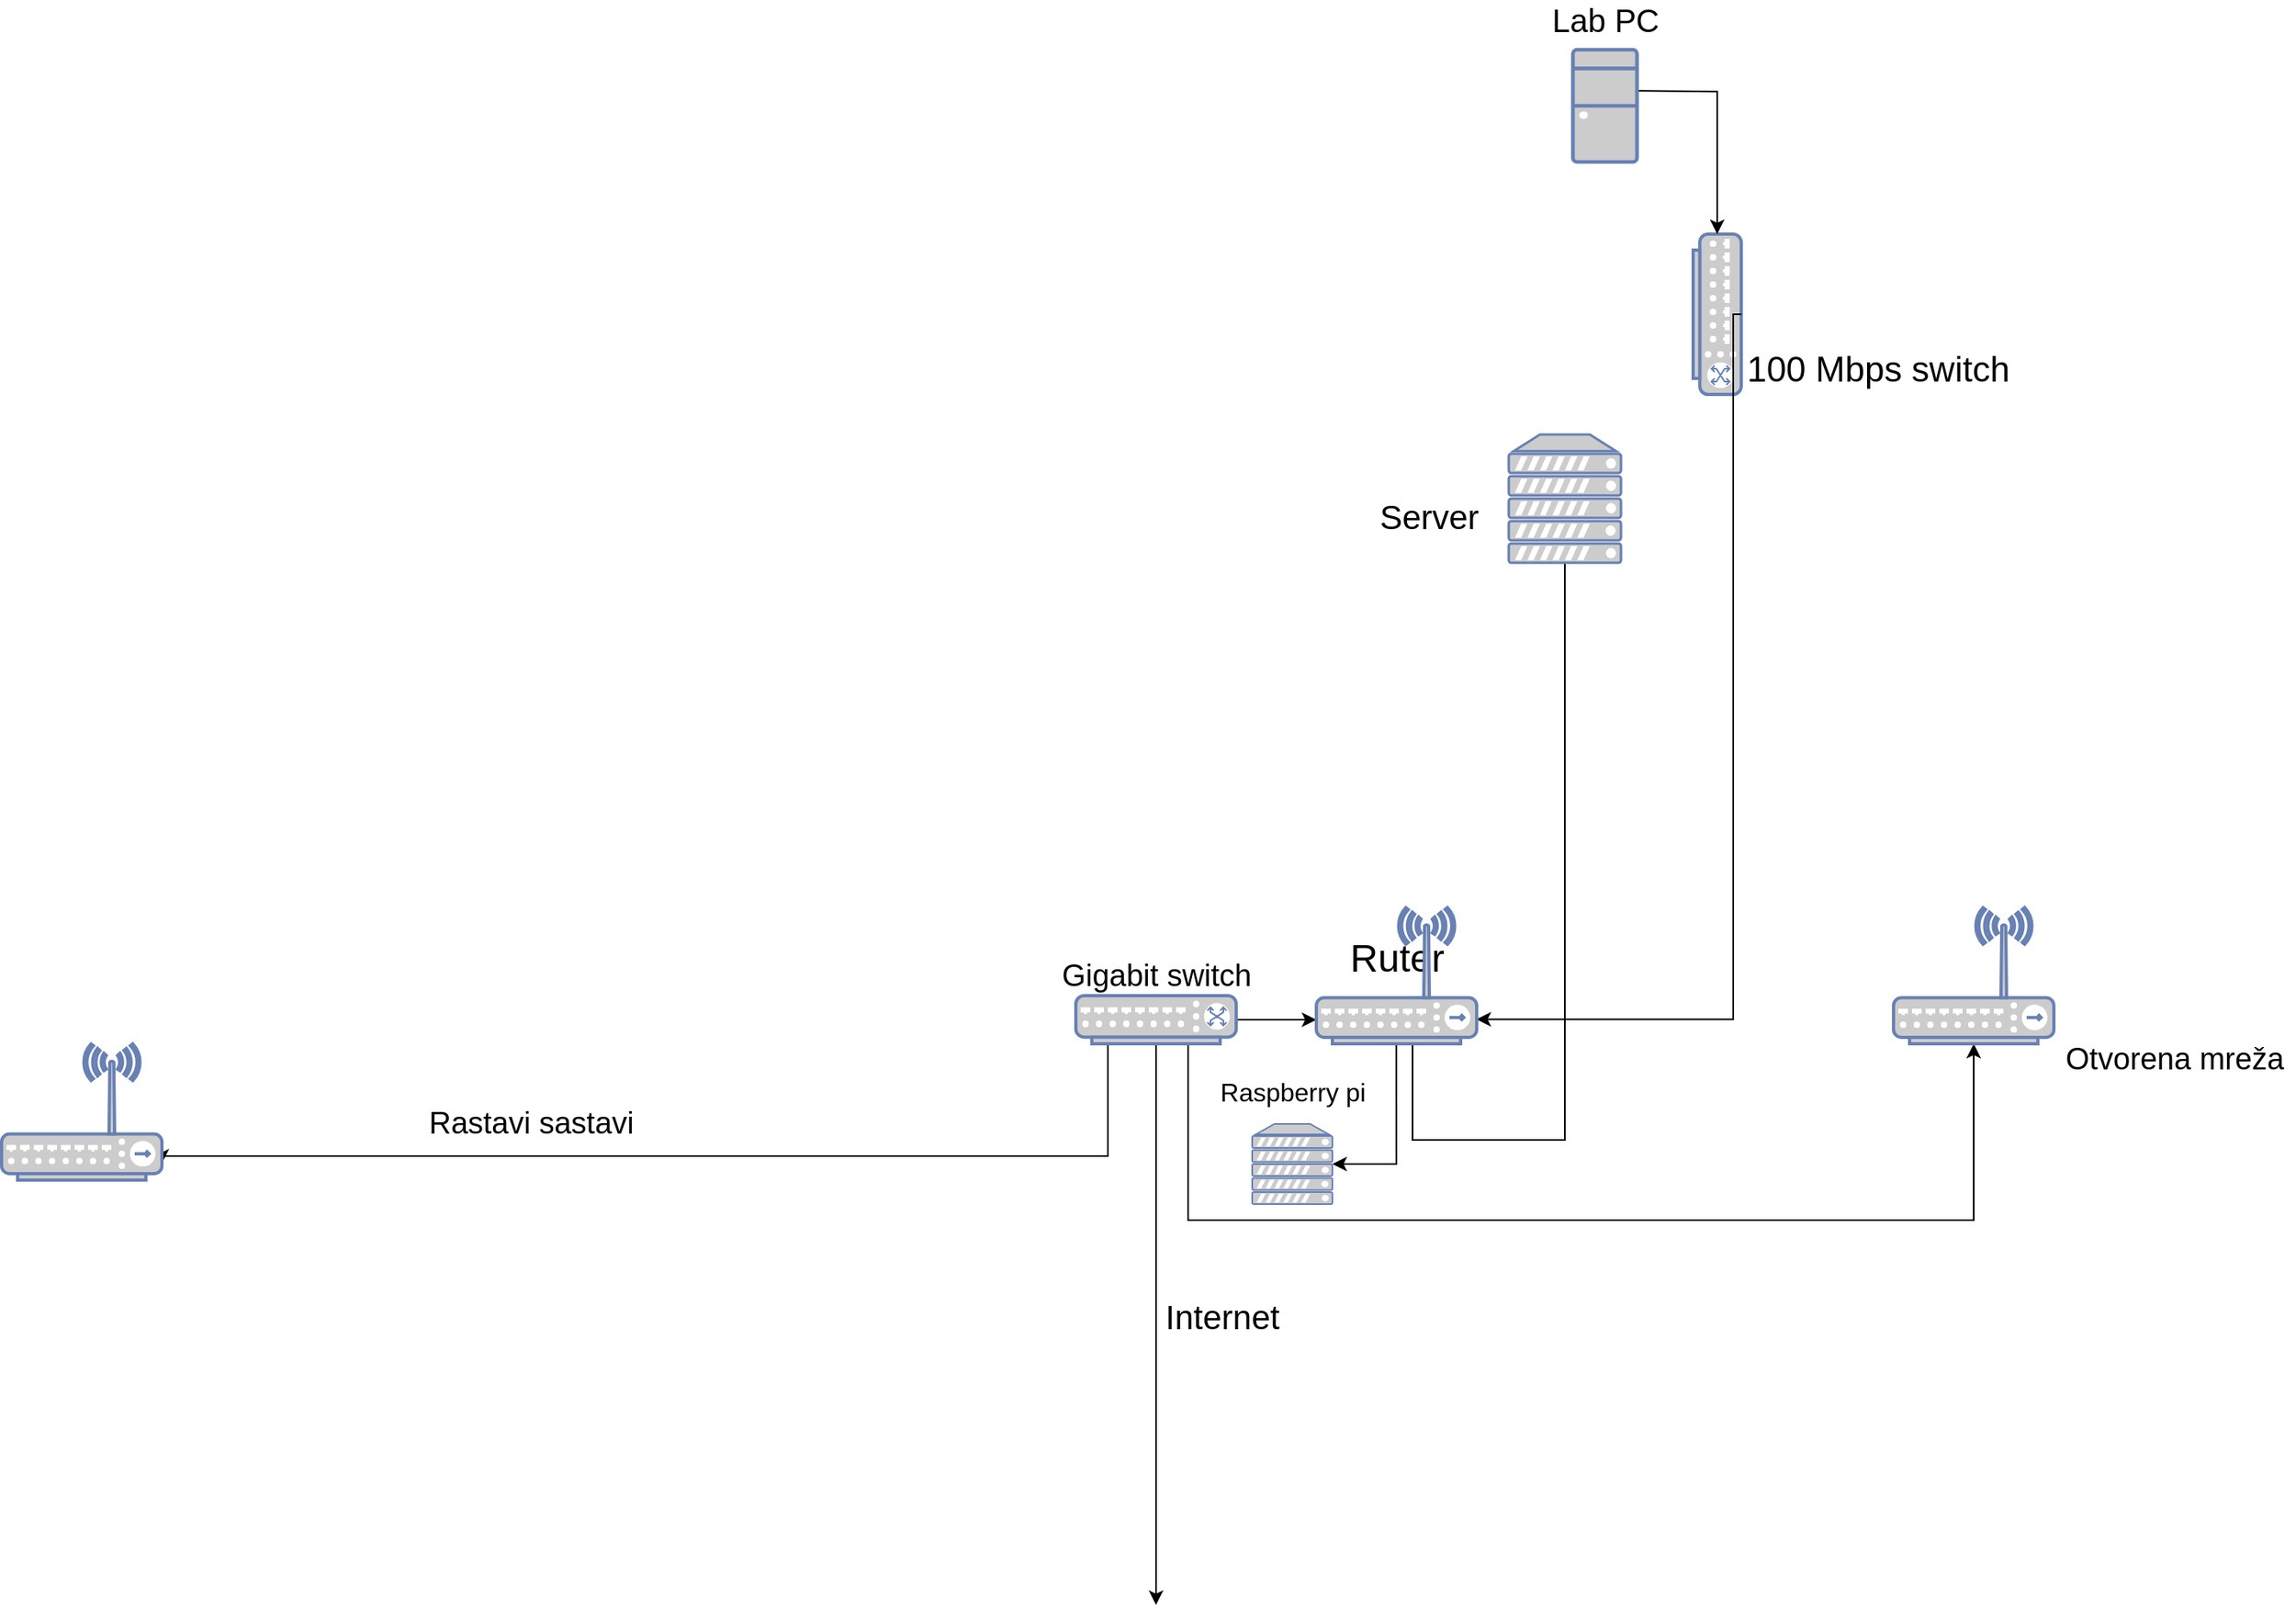 <mxfile version="12.4.8"><diagram id="7PAfIbRZjnuP033Vc3JS" name="Page-1"><mxGraphModel dx="1755" dy="1298" grid="1" gridSize="10" guides="1" tooltips="1" connect="1" arrows="1" fold="1" page="1" pageScale="1" pageWidth="1100" pageHeight="850" math="0" shadow="0"><root><mxCell id="0"/><mxCell id="1" parent="0"/><mxCell id="ZdeFFG105PMU2DBEKBZE-13" value="" style="edgeStyle=orthogonalEdgeStyle;rounded=0;orthogonalLoop=1;jettySize=auto;html=1;" edge="1" parent="1" source="ZdeFFG105PMU2DBEKBZE-1"><mxGeometry relative="1" as="geometry"><mxPoint x="840" y="705" as="targetPoint"/></mxGeometry></mxCell><mxCell id="ZdeFFG105PMU2DBEKBZE-24" value="" style="edgeStyle=orthogonalEdgeStyle;rounded=0;orthogonalLoop=1;jettySize=auto;html=1;" edge="1" parent="1" target="ZdeFFG105PMU2DBEKBZE-22"><mxGeometry relative="1" as="geometry"><mxPoint x="889.857" y="720" as="sourcePoint"/><mxPoint x="890" y="800.0" as="targetPoint"/><Array as="points"><mxPoint x="890" y="795"/></Array></mxGeometry></mxCell><mxCell id="ZdeFFG105PMU2DBEKBZE-3" value="" style="fontColor=#0066CC;verticalAlign=top;verticalLabelPosition=bottom;labelPosition=center;align=center;html=1;outlineConnect=0;fillColor=#CCCCCC;strokeColor=#6881B3;gradientColor=none;gradientDirection=north;strokeWidth=2;shape=mxgraph.networks.switch;rotation=90;" vertex="1" parent="1"><mxGeometry x="1040" y="250" width="100" height="30" as="geometry"/></mxCell><mxCell id="ZdeFFG105PMU2DBEKBZE-11" value="" style="edgeStyle=orthogonalEdgeStyle;rounded=0;orthogonalLoop=1;jettySize=auto;html=1;" edge="1" parent="1" target="ZdeFFG105PMU2DBEKBZE-3"><mxGeometry relative="1" as="geometry"><mxPoint x="1040" y="125.571" as="sourcePoint"/><mxPoint x="720" y="240" as="targetPoint"/></mxGeometry></mxCell><mxCell id="ZdeFFG105PMU2DBEKBZE-35" value="&lt;font style=&quot;font-size: 20px&quot;&gt;Lab PC&lt;/font&gt;" style="text;html=1;align=center;verticalAlign=middle;resizable=0;points=[];labelBackgroundColor=#ffffff;" vertex="1" connectable="0" parent="ZdeFFG105PMU2DBEKBZE-11"><mxGeometry x="-0.214" y="-5" relative="1" as="geometry"><mxPoint x="-65.45" y="-50.28" as="offset"/></mxGeometry></mxCell><mxCell id="ZdeFFG105PMU2DBEKBZE-7" value="" style="edgeStyle=orthogonalEdgeStyle;rounded=0;orthogonalLoop=1;jettySize=auto;html=1;" edge="1" parent="1" source="ZdeFFG105PMU2DBEKBZE-5"><mxGeometry relative="1" as="geometry"><mxPoint x="890" y="713" as="targetPoint"/><Array as="points"><mxPoint x="995" y="780"/><mxPoint x="900" y="780"/><mxPoint x="900" y="713"/></Array></mxGeometry></mxCell><mxCell id="ZdeFFG105PMU2DBEKBZE-33" value="&lt;font style=&quot;font-size: 21px&quot;&gt;Server&lt;/font&gt;" style="text;html=1;align=center;verticalAlign=middle;resizable=0;points=[];labelBackgroundColor=#ffffff;" vertex="1" connectable="0" parent="ZdeFFG105PMU2DBEKBZE-7"><mxGeometry x="-0.25" y="-5" relative="1" as="geometry"><mxPoint x="-80.18" y="-228.82" as="offset"/></mxGeometry></mxCell><mxCell id="ZdeFFG105PMU2DBEKBZE-5" value="" style="fontColor=#0066CC;verticalAlign=top;verticalLabelPosition=bottom;labelPosition=center;align=center;html=1;outlineConnect=0;fillColor=#CCCCCC;strokeColor=#6881B3;gradientColor=none;gradientDirection=north;strokeWidth=2;shape=mxgraph.networks.server;" vertex="1" parent="1"><mxGeometry x="960" y="340" width="70" height="80" as="geometry"/></mxCell><mxCell id="ZdeFFG105PMU2DBEKBZE-16" value="" style="edgeStyle=orthogonalEdgeStyle;rounded=0;orthogonalLoop=1;jettySize=auto;html=1;" edge="1" parent="1" source="ZdeFFG105PMU2DBEKBZE-1" target="ZdeFFG105PMU2DBEKBZE-17"><mxGeometry relative="1" as="geometry"><mxPoint x="1250" y="650" as="targetPoint"/><Array as="points"><mxPoint x="760" y="830"/><mxPoint x="1250" y="830"/></Array></mxGeometry></mxCell><mxCell id="ZdeFFG105PMU2DBEKBZE-19" style="edgeStyle=orthogonalEdgeStyle;rounded=0;orthogonalLoop=1;jettySize=auto;html=1;exitX=0.5;exitY=1;exitDx=0;exitDy=0;exitPerimeter=0;" edge="1" parent="1" source="ZdeFFG105PMU2DBEKBZE-1"><mxGeometry relative="1" as="geometry"><mxPoint x="740" y="1070" as="targetPoint"/></mxGeometry></mxCell><mxCell id="ZdeFFG105PMU2DBEKBZE-29" value="&lt;font style=&quot;font-size: 21px&quot;&gt;Internet&lt;/font&gt;" style="text;html=1;align=center;verticalAlign=middle;resizable=0;points=[];labelBackgroundColor=#ffffff;" vertex="1" connectable="0" parent="ZdeFFG105PMU2DBEKBZE-19"><mxGeometry x="0.126" y="9" relative="1" as="geometry"><mxPoint x="31.1" y="-27.23" as="offset"/></mxGeometry></mxCell><mxCell id="ZdeFFG105PMU2DBEKBZE-21" value="" style="edgeStyle=orthogonalEdgeStyle;rounded=0;orthogonalLoop=1;jettySize=auto;html=1;entryX=1;entryY=0.5;entryDx=0;entryDy=0;entryPerimeter=0;" edge="1" parent="1" source="ZdeFFG105PMU2DBEKBZE-1"><mxGeometry relative="1" as="geometry"><mxPoint x="119.857" y="794.714" as="targetPoint"/><Array as="points"><mxPoint x="710" y="790"/><mxPoint x="120" y="790"/></Array></mxGeometry></mxCell><mxCell id="ZdeFFG105PMU2DBEKBZE-1" value="" style="fontColor=#0066CC;verticalAlign=top;verticalLabelPosition=bottom;labelPosition=center;align=center;html=1;outlineConnect=0;fillColor=#CCCCCC;strokeColor=#6881B3;gradientColor=none;gradientDirection=north;strokeWidth=2;shape=mxgraph.networks.switch;" vertex="1" parent="1"><mxGeometry x="690" y="690" width="100" height="30" as="geometry"/></mxCell><mxCell id="ZdeFFG105PMU2DBEKBZE-14" value="" style="edgeStyle=orthogonalEdgeStyle;rounded=0;orthogonalLoop=1;jettySize=auto;html=1;exitX=0.5;exitY=0;exitDx=0;exitDy=0;exitPerimeter=0;entryX=1;entryY=0.5;entryDx=0;entryDy=0;entryPerimeter=0;" edge="1" parent="1" source="ZdeFFG105PMU2DBEKBZE-3"><mxGeometry relative="1" as="geometry"><mxPoint x="1100" y="230" as="sourcePoint"/><mxPoint x="939.857" y="704.714" as="targetPoint"/><Array as="points"><mxPoint x="1100" y="265"/><mxPoint x="1100" y="705"/></Array></mxGeometry></mxCell><mxCell id="ZdeFFG105PMU2DBEKBZE-34" value="&lt;font style=&quot;font-size: 22px&quot;&gt;100 Mbps switch&lt;/font&gt;" style="text;html=1;align=center;verticalAlign=middle;resizable=0;points=[];labelBackgroundColor=#ffffff;" vertex="1" connectable="0" parent="ZdeFFG105PMU2DBEKBZE-14"><mxGeometry x="-0.306" y="4" relative="1" as="geometry"><mxPoint x="86.12" y="-170.18" as="offset"/></mxGeometry></mxCell><mxCell id="ZdeFFG105PMU2DBEKBZE-17" value="" style="fontColor=#0066CC;verticalAlign=top;verticalLabelPosition=bottom;labelPosition=center;align=center;html=1;outlineConnect=0;fillColor=#CCCCCC;strokeColor=#6881B3;gradientColor=none;gradientDirection=north;strokeWidth=2;shape=mxgraph.networks.wireless_hub;" vertex="1" parent="1"><mxGeometry x="1200" y="635" width="100" height="85" as="geometry"/></mxCell><mxCell id="ZdeFFG105PMU2DBEKBZE-22" value="" style="fontColor=#0066CC;verticalAlign=top;verticalLabelPosition=bottom;labelPosition=center;align=center;html=1;outlineConnect=0;fillColor=#CCCCCC;strokeColor=#6881B3;gradientColor=none;gradientDirection=north;strokeWidth=2;shape=mxgraph.networks.server;" vertex="1" parent="1"><mxGeometry x="800" y="770" width="50" height="50" as="geometry"/></mxCell><mxCell id="ZdeFFG105PMU2DBEKBZE-25" value="" style="fontColor=#0066CC;verticalAlign=top;verticalLabelPosition=bottom;labelPosition=center;align=center;html=1;outlineConnect=0;fillColor=#CCCCCC;strokeColor=#6881B3;gradientColor=none;gradientDirection=north;strokeWidth=2;shape=mxgraph.networks.desktop_pc;" vertex="1" parent="1"><mxGeometry x="1000" y="100" width="40" height="70" as="geometry"/></mxCell><mxCell id="ZdeFFG105PMU2DBEKBZE-28" value="&lt;font style=&quot;font-size: 19px&quot;&gt;Rastavi sastavi&lt;/font&gt;" style="text;html=1;align=center;verticalAlign=middle;resizable=0;points=[];autosize=1;" vertex="1" parent="1"><mxGeometry x="280" y="760" width="140" height="20" as="geometry"/></mxCell><mxCell id="ZdeFFG105PMU2DBEKBZE-30" value="&lt;font style=&quot;font-size: 19px&quot;&gt;Otvorena mreža&lt;/font&gt;" style="text;html=1;align=center;verticalAlign=middle;resizable=0;points=[];autosize=1;" vertex="1" parent="1"><mxGeometry x="1300" y="720" width="150" height="20" as="geometry"/></mxCell><mxCell id="ZdeFFG105PMU2DBEKBZE-32" value="&lt;font style=&quot;font-size: 16px&quot;&gt;Raspberry pi&lt;/font&gt;" style="text;html=1;align=center;verticalAlign=middle;resizable=0;points=[];autosize=1;" vertex="1" parent="1"><mxGeometry x="770" y="740" width="110" height="20" as="geometry"/></mxCell><mxCell id="ZdeFFG105PMU2DBEKBZE-37" value="&lt;font style=&quot;font-size: 24px&quot;&gt;Ruter&lt;/font&gt;" style="text;html=1;align=center;verticalAlign=middle;resizable=0;points=[];autosize=1;" vertex="1" parent="1"><mxGeometry x="855" y="657" width="70" height="20" as="geometry"/></mxCell><mxCell id="ZdeFFG105PMU2DBEKBZE-38" value="&lt;font style=&quot;font-size: 19px&quot;&gt;Gigabit switch&lt;/font&gt;" style="text;html=1;align=center;verticalAlign=middle;resizable=0;points=[];autosize=1;" vertex="1" parent="1"><mxGeometry x="675" y="667.5" width="130" height="20" as="geometry"/></mxCell><mxCell id="ZdeFFG105PMU2DBEKBZE-42" value="" style="fontColor=#0066CC;verticalAlign=top;verticalLabelPosition=bottom;labelPosition=center;align=center;html=1;outlineConnect=0;fillColor=#CCCCCC;strokeColor=#6881B3;gradientColor=none;gradientDirection=north;strokeWidth=2;shape=mxgraph.networks.wireless_hub;" vertex="1" parent="1"><mxGeometry x="20" y="720" width="100" height="85" as="geometry"/></mxCell><mxCell id="ZdeFFG105PMU2DBEKBZE-43" value="" style="fontColor=#0066CC;verticalAlign=top;verticalLabelPosition=bottom;labelPosition=center;align=center;html=1;outlineConnect=0;fillColor=#CCCCCC;strokeColor=#6881B3;gradientColor=none;gradientDirection=north;strokeWidth=2;shape=mxgraph.networks.wireless_hub;" vertex="1" parent="1"><mxGeometry x="840" y="635" width="100" height="85" as="geometry"/></mxCell></root></mxGraphModel></diagram></mxfile>